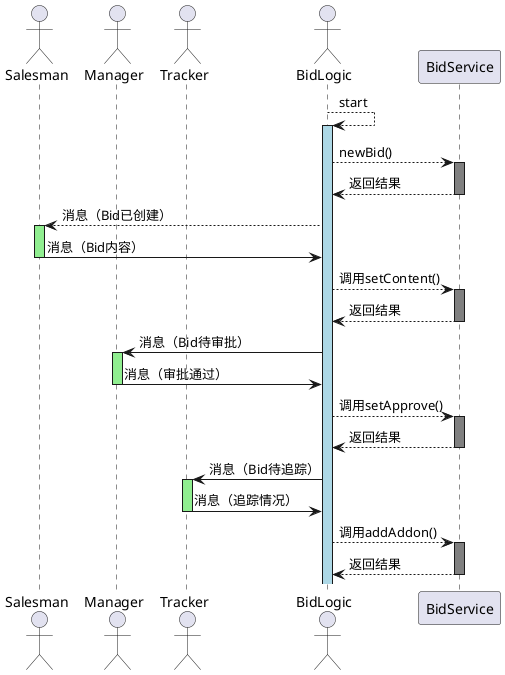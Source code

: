 @startuml


actor Salesman as salesman
actor Manager as manager
actor Tracker as tracker
actor BidLogic as bidLogic
participant BidService     as service
bidLogic --> bidLogic ++ #lightblue: start
bidLogic --> service ++#grey: newBid()
service --> bidLogic --: 返回结果
bidLogic --> salesman ++ #lightgreen: 消息（Bid已创建）
salesman -> bidLogic --: 消息（Bid内容）
bidLogic --> service ++ #grey: 调用setContent()
service --> bidLogic --: 返回结果
bidLogic -> manager ++ #lightgreen: 消息（Bid待审批）
manager -> bidLogic --: 消息（审批通过）
bidLogic --> service ++ #grey: 调用setApprove()
service --> bidLogic --: 返回结果
bidLogic -> tracker ++ #lightgreen: 消息（Bid待追踪）
tracker -> bidLogic --: 消息（追踪情况）
bidLogic --> service ++ #grey: 调用addAddon()
service --> bidLogic --: 返回结果


@enduml